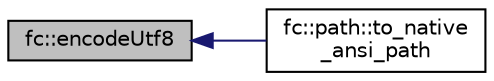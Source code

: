 digraph "fc::encodeUtf8"
{
  edge [fontname="Helvetica",fontsize="10",labelfontname="Helvetica",labelfontsize="10"];
  node [fontname="Helvetica",fontsize="10",shape=record];
  rankdir="LR";
  Node18 [label="fc::encodeUtf8",height=0.2,width=0.4,color="black", fillcolor="grey75", style="filled", fontcolor="black"];
  Node18 -> Node19 [dir="back",color="midnightblue",fontsize="10",style="solid"];
  Node19 [label="fc::path::to_native\l_ansi_path",height=0.2,width=0.4,color="black", fillcolor="white", style="filled",URL="$classfc_1_1path.html#a9712c4ccfcfc54e02cc913510a858733"];
}
